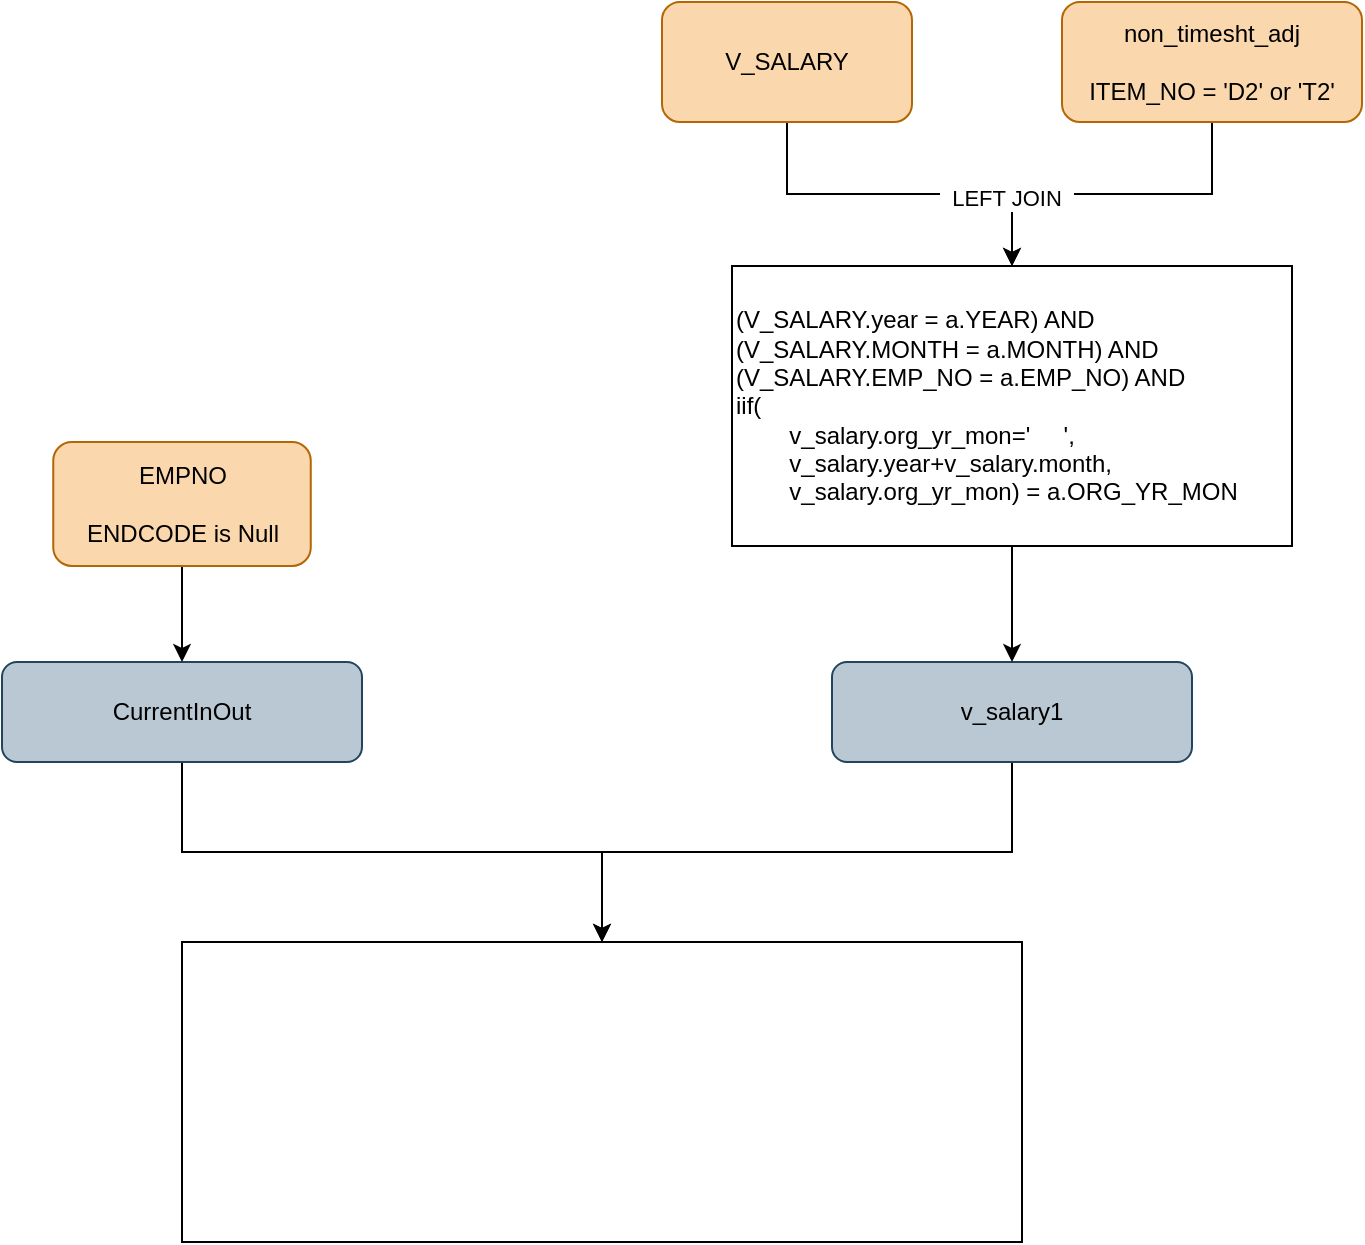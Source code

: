 <mxfile version="24.4.0" type="github">
  <diagram name="Page-1" id="jZXNMz4WzJzTNI9ce28J">
    <mxGraphModel dx="794" dy="420" grid="1" gridSize="10" guides="1" tooltips="1" connect="1" arrows="1" fold="1" page="1" pageScale="1" pageWidth="850" pageHeight="1100" math="0" shadow="0">
      <root>
        <mxCell id="0" />
        <mxCell id="1" parent="0" />
        <mxCell id="fw8dxi0j6lkaNrfg9gDa-50" value="" style="edgeStyle=orthogonalEdgeStyle;rounded=0;orthogonalLoop=1;jettySize=auto;html=1;" edge="1" parent="1" source="fw8dxi0j6lkaNrfg9gDa-1" target="fw8dxi0j6lkaNrfg9gDa-48">
          <mxGeometry relative="1" as="geometry" />
        </mxCell>
        <mxCell id="fw8dxi0j6lkaNrfg9gDa-1" value="CurrentInOut" style="rounded=1;whiteSpace=wrap;html=1;fillColor=#bac8d3;strokeColor=#23445d;" vertex="1" parent="1">
          <mxGeometry x="110" y="370" width="180" height="50" as="geometry" />
        </mxCell>
        <mxCell id="fw8dxi0j6lkaNrfg9gDa-49" value="" style="edgeStyle=orthogonalEdgeStyle;rounded=0;orthogonalLoop=1;jettySize=auto;html=1;" edge="1" parent="1" source="fw8dxi0j6lkaNrfg9gDa-16" target="fw8dxi0j6lkaNrfg9gDa-48">
          <mxGeometry relative="1" as="geometry" />
        </mxCell>
        <mxCell id="fw8dxi0j6lkaNrfg9gDa-16" value="v_salary1" style="rounded=1;whiteSpace=wrap;html=1;fillColor=#bac8d3;strokeColor=#23445d;" vertex="1" parent="1">
          <mxGeometry x="525" y="370" width="180" height="50" as="geometry" />
        </mxCell>
        <mxCell id="fw8dxi0j6lkaNrfg9gDa-43" value="" style="edgeStyle=orthogonalEdgeStyle;rounded=0;orthogonalLoop=1;jettySize=auto;html=1;" edge="1" parent="1" source="fw8dxi0j6lkaNrfg9gDa-28" target="fw8dxi0j6lkaNrfg9gDa-39">
          <mxGeometry relative="1" as="geometry" />
        </mxCell>
        <mxCell id="fw8dxi0j6lkaNrfg9gDa-28" value="V_SALARY" style="rounded=1;whiteSpace=wrap;html=1;fillColor=#fad7ac;strokeColor=#b46504;" vertex="1" parent="1">
          <mxGeometry x="440" y="40" width="125" height="60" as="geometry" />
        </mxCell>
        <mxCell id="fw8dxi0j6lkaNrfg9gDa-42" value="" style="edgeStyle=orthogonalEdgeStyle;rounded=0;orthogonalLoop=1;jettySize=auto;html=1;" edge="1" parent="1" source="fw8dxi0j6lkaNrfg9gDa-29" target="fw8dxi0j6lkaNrfg9gDa-39">
          <mxGeometry relative="1" as="geometry" />
        </mxCell>
        <mxCell id="fw8dxi0j6lkaNrfg9gDa-44" value="&amp;nbsp; LEFT JOIN&amp;nbsp;&amp;nbsp;" style="edgeLabel;html=1;align=center;verticalAlign=middle;resizable=0;points=[];" vertex="1" connectable="0" parent="fw8dxi0j6lkaNrfg9gDa-42">
          <mxGeometry x="0.605" y="-3" relative="1" as="geometry">
            <mxPoint as="offset" />
          </mxGeometry>
        </mxCell>
        <mxCell id="fw8dxi0j6lkaNrfg9gDa-29" value="non_timesht_adj&lt;div&gt;&lt;br&gt;ITEM_NO = &#39;D2&#39; or &#39;T2&#39;&lt;/div&gt;" style="rounded=1;whiteSpace=wrap;html=1;fillColor=#fad7ac;strokeColor=#b46504;" vertex="1" parent="1">
          <mxGeometry x="640" y="40" width="150" height="60" as="geometry" />
        </mxCell>
        <mxCell id="fw8dxi0j6lkaNrfg9gDa-47" value="" style="edgeStyle=orthogonalEdgeStyle;rounded=0;orthogonalLoop=1;jettySize=auto;html=1;" edge="1" parent="1" source="fw8dxi0j6lkaNrfg9gDa-30" target="fw8dxi0j6lkaNrfg9gDa-1">
          <mxGeometry relative="1" as="geometry" />
        </mxCell>
        <mxCell id="fw8dxi0j6lkaNrfg9gDa-30" value="EMPNO&lt;br&gt;&lt;br&gt;ENDCODE is Null" style="rounded=1;whiteSpace=wrap;html=1;fillColor=#fad7ac;strokeColor=#b46504;" vertex="1" parent="1">
          <mxGeometry x="135.63" y="260" width="128.75" height="62" as="geometry" />
        </mxCell>
        <mxCell id="fw8dxi0j6lkaNrfg9gDa-41" value="" style="edgeStyle=orthogonalEdgeStyle;rounded=0;orthogonalLoop=1;jettySize=auto;html=1;" edge="1" parent="1" source="fw8dxi0j6lkaNrfg9gDa-39" target="fw8dxi0j6lkaNrfg9gDa-16">
          <mxGeometry relative="1" as="geometry" />
        </mxCell>
        <mxCell id="fw8dxi0j6lkaNrfg9gDa-39" value="&lt;div&gt;(V_SALARY.year = a.YEAR) AND&amp;nbsp;&lt;br&gt;&lt;/div&gt;&lt;div&gt;(V_SALARY.MONTH = a.MONTH) AND&amp;nbsp;&lt;/div&gt;&lt;div&gt;&lt;span style=&quot;background-color: initial;&quot;&gt;(V_SALARY.EMP_NO = a.EMP_NO) AND&lt;/span&gt;&lt;/div&gt;iif(&lt;br&gt;&lt;span style=&quot;white-space: pre;&quot;&gt;&#x9;&lt;/span&gt;v_salary.org_yr_mon=&#39;&amp;nbsp; &amp;nbsp; &amp;nbsp;&#39;,&lt;br&gt;&lt;span style=&quot;white-space: pre;&quot;&gt;&#x9;&lt;/span&gt;v_salary.year+v_salary.month, &lt;br&gt;&lt;span style=&quot;white-space: pre;&quot;&gt;&#x9;&lt;/span&gt;v_salary.org_yr_mon) = a.ORG_YR_MON&amp;nbsp;" style="text;html=1;align=left;verticalAlign=middle;whiteSpace=wrap;rounded=0;strokeColor=default;perimeterSpacing=0;" vertex="1" parent="1">
          <mxGeometry x="475" y="172" width="280" height="140" as="geometry" />
        </mxCell>
        <mxCell id="fw8dxi0j6lkaNrfg9gDa-48" value="" style="rounded=0;whiteSpace=wrap;html=1;" vertex="1" parent="1">
          <mxGeometry x="200" y="510" width="420" height="150" as="geometry" />
        </mxCell>
      </root>
    </mxGraphModel>
  </diagram>
</mxfile>
